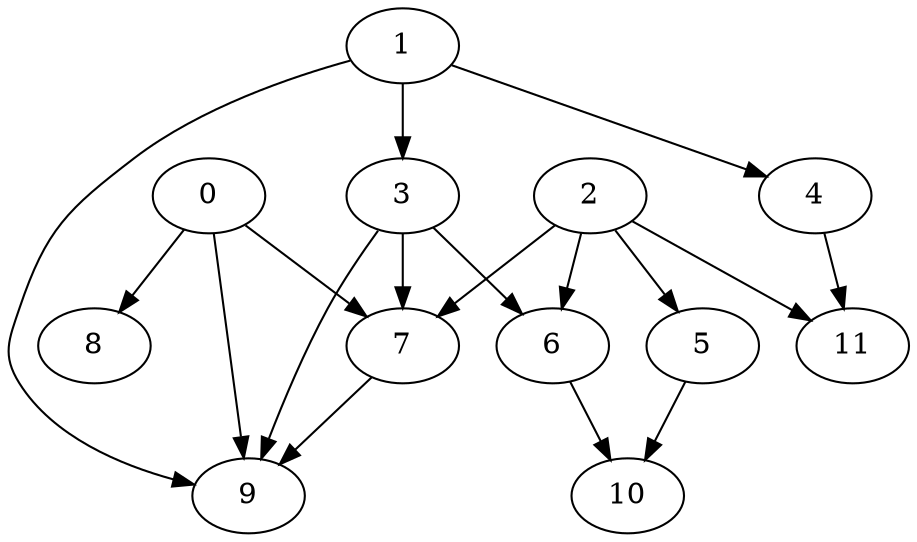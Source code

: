 digraph {
  0 -> 7;
  0 -> 8;
  0 -> 9;
  1 -> 3;
  1 -> 4;
  1 -> 9;
  2 -> 5;
  2 -> 6;
  2 -> 7;
  2 -> 11;
  3 -> 6;
  3 -> 7;
  3 -> 9;
  4 -> 11;
  5 -> 10;
  6 -> 10;
  7 -> 9;
}
